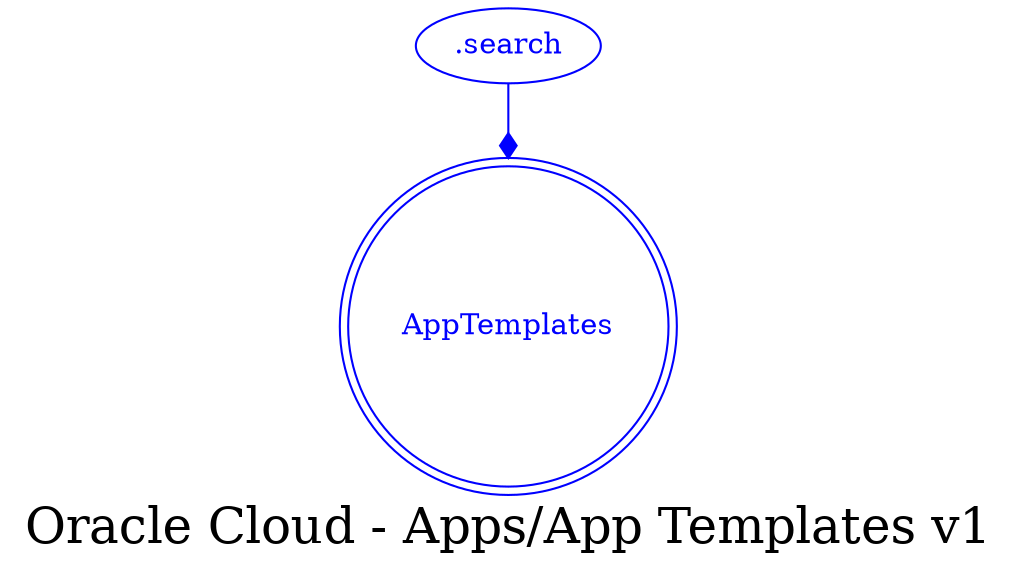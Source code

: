 digraph LexiconGraph {
graph[label="Oracle Cloud - Apps/App Templates v1", fontsize=24]
splines=true
"AppTemplates" [color=blue, fontcolor=blue, shape=doublecircle]
".search" -> "AppTemplates" [color=blue, fontcolor=blue, arrowhead=diamond, arrowtail=none]
".search" [color=blue, fontcolor=blue, shape=ellipse]
}
